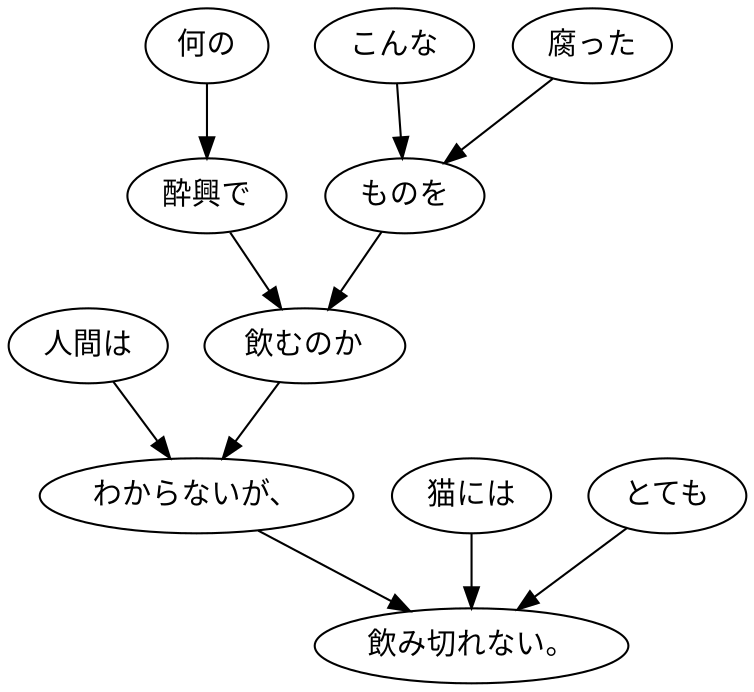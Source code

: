 digraph graph9133 {
	node0 [label="人間は"];
	node1 [label="何の"];
	node2 [label="酔興で"];
	node3 [label="こんな"];
	node4 [label="腐った"];
	node5 [label="ものを"];
	node6 [label="飲むのか"];
	node7 [label="わからないが、"];
	node8 [label="猫には"];
	node9 [label="とても"];
	node10 [label="飲み切れない。"];
	node0 -> node7;
	node1 -> node2;
	node2 -> node6;
	node3 -> node5;
	node4 -> node5;
	node5 -> node6;
	node6 -> node7;
	node7 -> node10;
	node8 -> node10;
	node9 -> node10;
}
